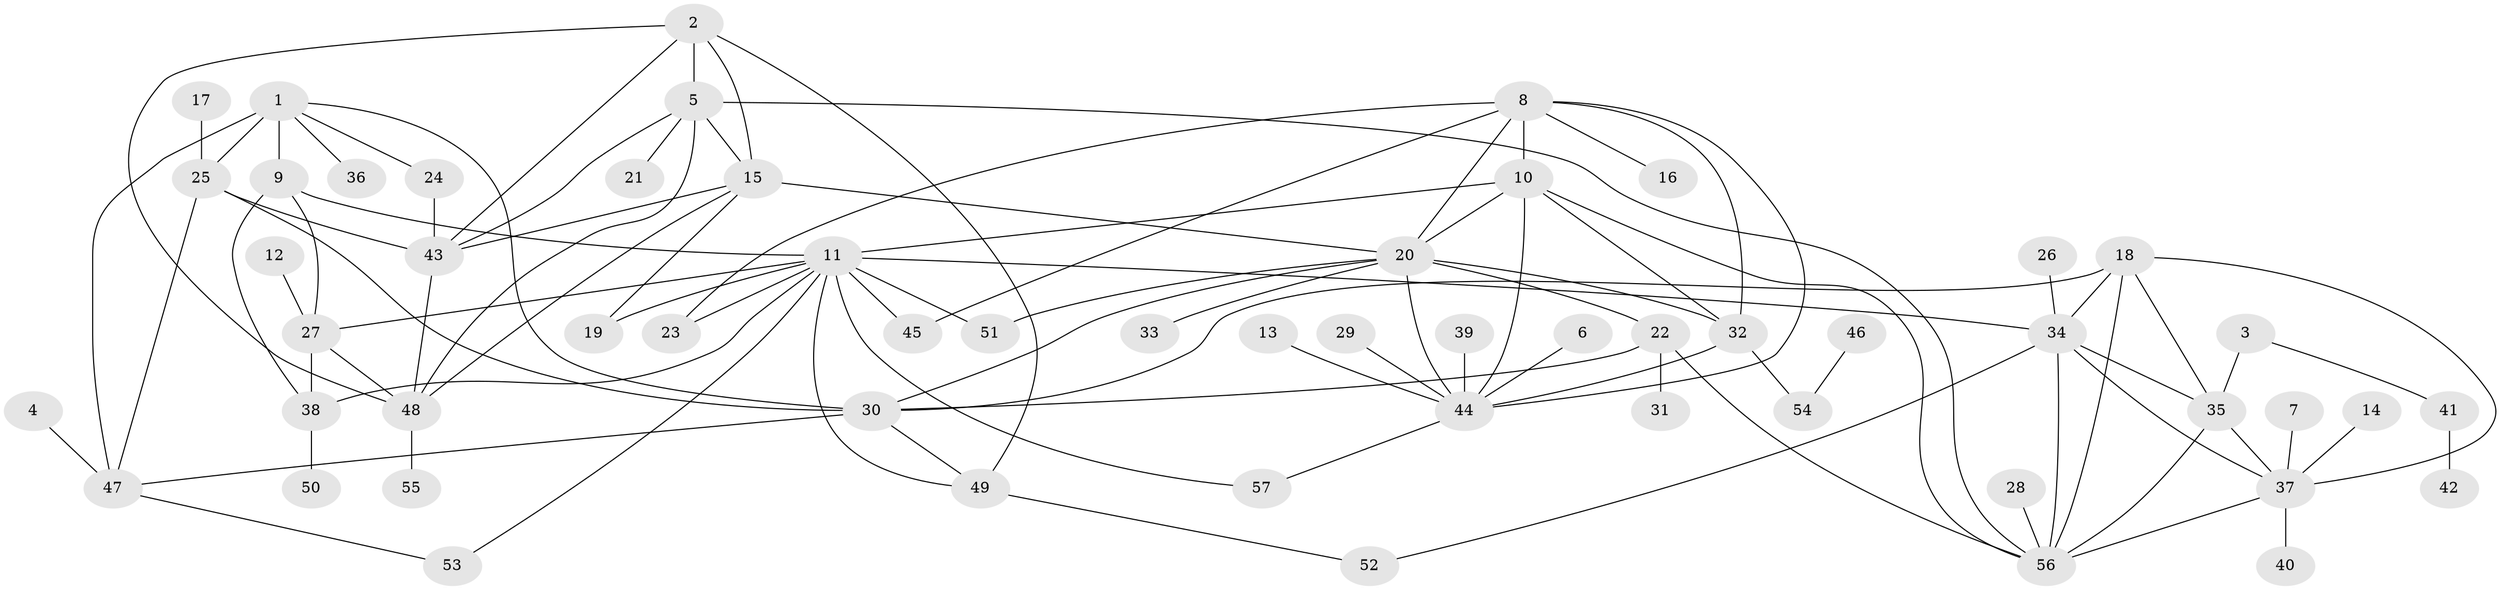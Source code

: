// original degree distribution, {7: 0.06140350877192982, 5: 0.02631578947368421, 15: 0.008771929824561403, 9: 0.017543859649122806, 8: 0.07017543859649122, 4: 0.02631578947368421, 10: 0.02631578947368421, 6: 0.008771929824561403, 1: 0.543859649122807, 2: 0.18421052631578946, 3: 0.02631578947368421}
// Generated by graph-tools (version 1.1) at 2025/02/03/09/25 03:02:39]
// undirected, 57 vertices, 98 edges
graph export_dot {
graph [start="1"]
  node [color=gray90,style=filled];
  1;
  2;
  3;
  4;
  5;
  6;
  7;
  8;
  9;
  10;
  11;
  12;
  13;
  14;
  15;
  16;
  17;
  18;
  19;
  20;
  21;
  22;
  23;
  24;
  25;
  26;
  27;
  28;
  29;
  30;
  31;
  32;
  33;
  34;
  35;
  36;
  37;
  38;
  39;
  40;
  41;
  42;
  43;
  44;
  45;
  46;
  47;
  48;
  49;
  50;
  51;
  52;
  53;
  54;
  55;
  56;
  57;
  1 -- 9 [weight=1.0];
  1 -- 24 [weight=1.0];
  1 -- 25 [weight=2.0];
  1 -- 30 [weight=2.0];
  1 -- 36 [weight=1.0];
  1 -- 47 [weight=2.0];
  2 -- 5 [weight=1.0];
  2 -- 15 [weight=1.0];
  2 -- 43 [weight=1.0];
  2 -- 48 [weight=1.0];
  2 -- 49 [weight=1.0];
  3 -- 35 [weight=1.0];
  3 -- 41 [weight=1.0];
  4 -- 47 [weight=1.0];
  5 -- 15 [weight=1.0];
  5 -- 21 [weight=1.0];
  5 -- 43 [weight=1.0];
  5 -- 48 [weight=1.0];
  5 -- 56 [weight=1.0];
  6 -- 44 [weight=1.0];
  7 -- 37 [weight=1.0];
  8 -- 10 [weight=1.0];
  8 -- 16 [weight=1.0];
  8 -- 20 [weight=1.0];
  8 -- 23 [weight=1.0];
  8 -- 32 [weight=1.0];
  8 -- 44 [weight=1.0];
  8 -- 45 [weight=1.0];
  9 -- 11 [weight=1.0];
  9 -- 27 [weight=2.0];
  9 -- 38 [weight=1.0];
  10 -- 11 [weight=1.0];
  10 -- 20 [weight=1.0];
  10 -- 32 [weight=1.0];
  10 -- 44 [weight=1.0];
  10 -- 56 [weight=1.0];
  11 -- 19 [weight=1.0];
  11 -- 23 [weight=1.0];
  11 -- 27 [weight=2.0];
  11 -- 34 [weight=1.0];
  11 -- 38 [weight=1.0];
  11 -- 45 [weight=1.0];
  11 -- 49 [weight=1.0];
  11 -- 51 [weight=1.0];
  11 -- 53 [weight=1.0];
  11 -- 57 [weight=1.0];
  12 -- 27 [weight=1.0];
  13 -- 44 [weight=1.0];
  14 -- 37 [weight=1.0];
  15 -- 19 [weight=1.0];
  15 -- 20 [weight=1.0];
  15 -- 43 [weight=1.0];
  15 -- 48 [weight=1.0];
  17 -- 25 [weight=1.0];
  18 -- 30 [weight=1.0];
  18 -- 34 [weight=1.0];
  18 -- 35 [weight=1.0];
  18 -- 37 [weight=1.0];
  18 -- 56 [weight=1.0];
  20 -- 22 [weight=1.0];
  20 -- 30 [weight=1.0];
  20 -- 32 [weight=1.0];
  20 -- 33 [weight=1.0];
  20 -- 44 [weight=1.0];
  20 -- 51 [weight=1.0];
  22 -- 30 [weight=1.0];
  22 -- 31 [weight=1.0];
  22 -- 56 [weight=1.0];
  24 -- 43 [weight=1.0];
  25 -- 30 [weight=1.0];
  25 -- 43 [weight=1.0];
  25 -- 47 [weight=1.0];
  26 -- 34 [weight=1.0];
  27 -- 38 [weight=2.0];
  27 -- 48 [weight=1.0];
  28 -- 56 [weight=1.0];
  29 -- 44 [weight=1.0];
  30 -- 47 [weight=1.0];
  30 -- 49 [weight=1.0];
  32 -- 44 [weight=1.0];
  32 -- 54 [weight=1.0];
  34 -- 35 [weight=1.0];
  34 -- 37 [weight=1.0];
  34 -- 52 [weight=1.0];
  34 -- 56 [weight=1.0];
  35 -- 37 [weight=1.0];
  35 -- 56 [weight=1.0];
  37 -- 40 [weight=1.0];
  37 -- 56 [weight=1.0];
  38 -- 50 [weight=1.0];
  39 -- 44 [weight=1.0];
  41 -- 42 [weight=1.0];
  43 -- 48 [weight=1.0];
  44 -- 57 [weight=1.0];
  46 -- 54 [weight=1.0];
  47 -- 53 [weight=1.0];
  48 -- 55 [weight=1.0];
  49 -- 52 [weight=1.0];
}
